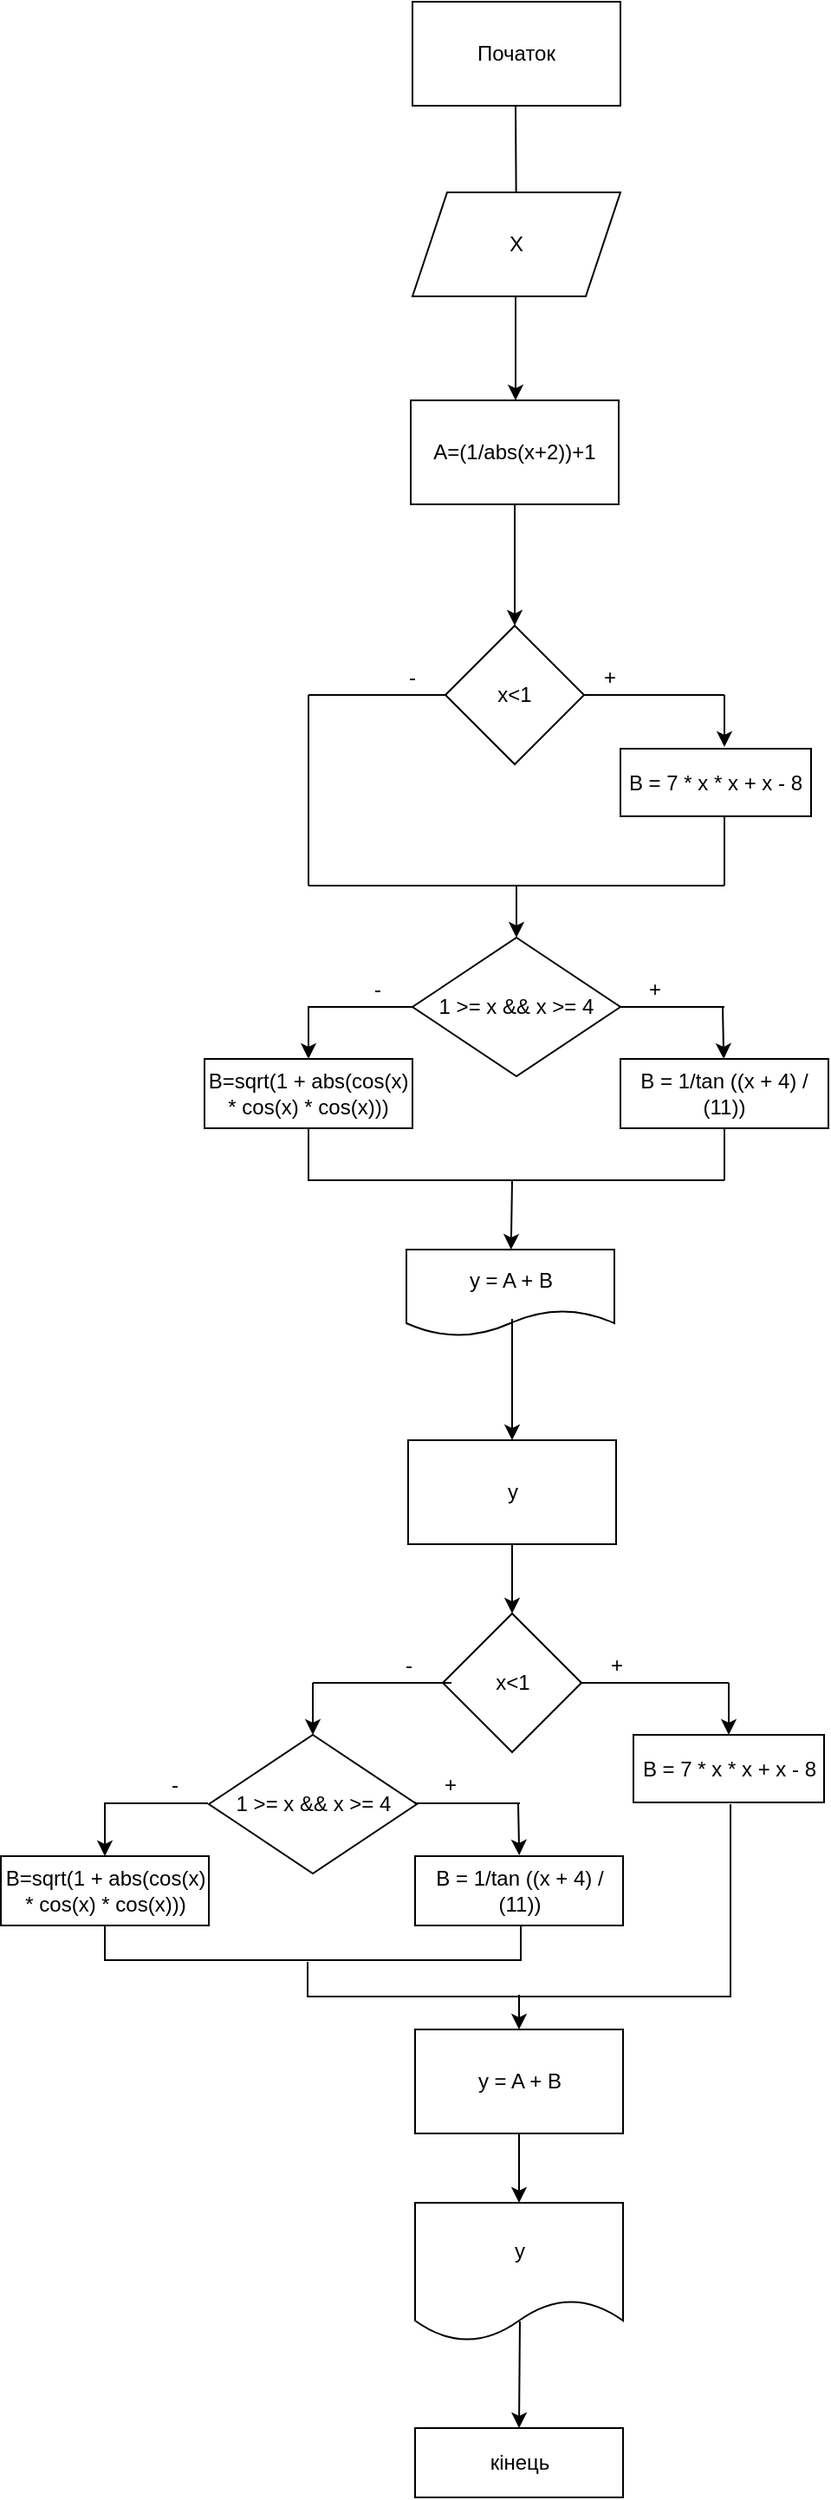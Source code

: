 <mxfile version="15.4.1" type="github">
  <diagram id="zSOYpsrUBCB2H4yTp7D8" name="Page-1">
    <mxGraphModel dx="1060" dy="2964" grid="1" gridSize="10" guides="1" tooltips="1" connect="1" arrows="1" fold="1" page="1" pageScale="1" pageWidth="827" pageHeight="1169" math="0" shadow="0">
      <root>
        <mxCell id="0" />
        <mxCell id="1" parent="0" />
        <mxCell id="IxU6LafEznbJiutgOqX1-1" value="Початок" style="whiteSpace=wrap;html=1;" parent="1" vertex="1">
          <mxGeometry x="320" y="-1600" width="120" height="60" as="geometry" />
        </mxCell>
        <mxCell id="IxU6LafEznbJiutgOqX1-2" value="" style="endArrow=classic;html=1;startArrow=none;" parent="1" source="IxU6LafEznbJiutgOqX1-4" edge="1">
          <mxGeometry width="50" height="50" relative="1" as="geometry">
            <mxPoint x="379.5" y="-1540" as="sourcePoint" />
            <mxPoint x="380" y="-1490" as="targetPoint" />
          </mxGeometry>
        </mxCell>
        <mxCell id="IxU6LafEznbJiutgOqX1-9" value="" style="edgeStyle=orthogonalEdgeStyle;orthogonalLoop=1;jettySize=auto;html=1;" parent="1" source="IxU6LafEznbJiutgOqX1-5" target="IxU6LafEznbJiutgOqX1-8" edge="1">
          <mxGeometry relative="1" as="geometry" />
        </mxCell>
        <mxCell id="IxU6LafEznbJiutgOqX1-5" value="A=(1/abs(x+2))+1" style="whiteSpace=wrap;html=1;" parent="1" vertex="1">
          <mxGeometry x="319" y="-1370" width="120" height="60" as="geometry" />
        </mxCell>
        <mxCell id="IxU6LafEznbJiutgOqX1-6" value="" style="endArrow=classic;html=1;" parent="1" edge="1">
          <mxGeometry width="50" height="50" relative="1" as="geometry">
            <mxPoint x="379.5" y="-1430" as="sourcePoint" />
            <mxPoint x="379.5" y="-1370" as="targetPoint" />
            <Array as="points">
              <mxPoint x="379.5" y="-1430" />
            </Array>
          </mxGeometry>
        </mxCell>
        <mxCell id="IxU6LafEznbJiutgOqX1-4" value="X" style="shape=parallelogram;perimeter=parallelogramPerimeter;whiteSpace=wrap;html=1;fixedSize=1;" parent="1" vertex="1">
          <mxGeometry x="320" y="-1490" width="120" height="60" as="geometry" />
        </mxCell>
        <mxCell id="IxU6LafEznbJiutgOqX1-7" value="" style="endArrow=none;html=1;" parent="1" target="IxU6LafEznbJiutgOqX1-4" edge="1">
          <mxGeometry width="50" height="50" relative="1" as="geometry">
            <mxPoint x="379.5" y="-1540" as="sourcePoint" />
            <mxPoint x="380" y="-1490" as="targetPoint" />
          </mxGeometry>
        </mxCell>
        <mxCell id="IxU6LafEznbJiutgOqX1-8" value="x&amp;lt;1" style="rhombus;whiteSpace=wrap;html=1;" parent="1" vertex="1">
          <mxGeometry x="339" y="-1240" width="80" height="80" as="geometry" />
        </mxCell>
        <mxCell id="IxU6LafEznbJiutgOqX1-14" value="" style="endArrow=none;html=1;" parent="1" edge="1">
          <mxGeometry width="50" height="50" relative="1" as="geometry">
            <mxPoint x="260" y="-1090" as="sourcePoint" />
            <mxPoint x="260" y="-1200" as="targetPoint" />
          </mxGeometry>
        </mxCell>
        <mxCell id="IxU6LafEznbJiutgOqX1-15" value="" style="endArrow=none;html=1;entryX=0;entryY=0.5;entryDx=0;entryDy=0;startArrow=none;" parent="1" target="IxU6LafEznbJiutgOqX1-8" edge="1">
          <mxGeometry width="50" height="50" relative="1" as="geometry">
            <mxPoint x="340" y="-1200" as="sourcePoint" />
            <mxPoint x="310" y="-1250" as="targetPoint" />
          </mxGeometry>
        </mxCell>
        <mxCell id="IxU6LafEznbJiutgOqX1-16" value="" style="endArrow=none;html=1;" parent="1" edge="1">
          <mxGeometry width="50" height="50" relative="1" as="geometry">
            <mxPoint x="419" y="-1200" as="sourcePoint" />
            <mxPoint x="500" y="-1200" as="targetPoint" />
            <Array as="points">
              <mxPoint x="460" y="-1200" />
              <mxPoint x="480" y="-1200" />
              <mxPoint x="500" y="-1200" />
            </Array>
          </mxGeometry>
        </mxCell>
        <mxCell id="IxU6LafEznbJiutgOqX1-18" value="" style="endArrow=classic;html=1;" parent="1" edge="1">
          <mxGeometry width="50" height="50" relative="1" as="geometry">
            <mxPoint x="500" y="-1200" as="sourcePoint" />
            <mxPoint x="500" y="-1170" as="targetPoint" />
          </mxGeometry>
        </mxCell>
        <mxCell id="IxU6LafEznbJiutgOqX1-19" value="B = 7 * x * x + x - 8" style="whiteSpace=wrap;html=1;" parent="1" vertex="1">
          <mxGeometry x="440" y="-1169" width="110" height="39" as="geometry" />
        </mxCell>
        <mxCell id="IxU6LafEznbJiutgOqX1-20" value="" style="endArrow=none;html=1;" parent="1" edge="1">
          <mxGeometry width="50" height="50" relative="1" as="geometry">
            <mxPoint x="500" y="-1090" as="sourcePoint" />
            <mxPoint x="500" y="-1130" as="targetPoint" />
          </mxGeometry>
        </mxCell>
        <mxCell id="IxU6LafEznbJiutgOqX1-21" value="" style="endArrow=none;html=1;" parent="1" edge="1">
          <mxGeometry width="50" height="50" relative="1" as="geometry">
            <mxPoint x="260" y="-1090" as="sourcePoint" />
            <mxPoint x="500" y="-1090" as="targetPoint" />
          </mxGeometry>
        </mxCell>
        <mxCell id="IxU6LafEznbJiutgOqX1-22" value="" style="endArrow=classic;html=1;" parent="1" edge="1">
          <mxGeometry width="50" height="50" relative="1" as="geometry">
            <mxPoint x="380" y="-1090" as="sourcePoint" />
            <mxPoint x="380" y="-1060" as="targetPoint" />
          </mxGeometry>
        </mxCell>
        <mxCell id="NKeIAIuWZHjS0LBFr3Ul-1" style="edgeStyle=orthogonalEdgeStyle;rounded=0;orthogonalLoop=1;jettySize=auto;html=1;exitX=0;exitY=0.5;exitDx=0;exitDy=0;entryX=0.5;entryY=0;entryDx=0;entryDy=0;" edge="1" parent="1" source="IxU6LafEznbJiutgOqX1-23" target="IxU6LafEznbJiutgOqX1-41">
          <mxGeometry relative="1" as="geometry">
            <mxPoint x="260" y="-970" as="targetPoint" />
          </mxGeometry>
        </mxCell>
        <mxCell id="IxU6LafEznbJiutgOqX1-23" value="1 &gt;= x &amp;&amp; x &gt;= 4" style="rhombus;whiteSpace=wrap;html=1;" parent="1" vertex="1">
          <mxGeometry x="320" y="-1060" width="120" height="80" as="geometry" />
        </mxCell>
        <mxCell id="IxU6LafEznbJiutgOqX1-26" value="" style="endArrow=none;html=1;" parent="1" edge="1">
          <mxGeometry width="50" height="50" relative="1" as="geometry">
            <mxPoint x="260" y="-1020" as="sourcePoint" />
            <mxPoint x="320" y="-1020" as="targetPoint" />
          </mxGeometry>
        </mxCell>
        <mxCell id="IxU6LafEznbJiutgOqX1-27" value="" style="endArrow=none;html=1;startArrow=none;exitX=0;exitY=1;exitDx=0;exitDy=0;" parent="1" source="IxU6LafEznbJiutgOqX1-52" edge="1">
          <mxGeometry width="50" height="50" relative="1" as="geometry">
            <mxPoint x="439" y="-1020" as="sourcePoint" />
            <mxPoint x="500" y="-1020" as="targetPoint" />
          </mxGeometry>
        </mxCell>
        <mxCell id="IxU6LafEznbJiutgOqX1-29" value="" style="endArrow=classic;html=1;" parent="1" target="IxU6LafEznbJiutgOqX1-30" edge="1">
          <mxGeometry width="50" height="50" relative="1" as="geometry">
            <mxPoint x="499" y="-1020" as="sourcePoint" />
            <mxPoint x="500" y="-980" as="targetPoint" />
          </mxGeometry>
        </mxCell>
        <mxCell id="IxU6LafEznbJiutgOqX1-30" value="B = 1/tan ((x + 4) / (11))" style="whiteSpace=wrap;html=1;direction=west;" parent="1" vertex="1">
          <mxGeometry x="440" y="-990" width="120" height="40" as="geometry" />
        </mxCell>
        <mxCell id="IxU6LafEznbJiutgOqX1-32" value="" style="endArrow=none;html=1;" parent="1" edge="1">
          <mxGeometry width="50" height="50" relative="1" as="geometry">
            <mxPoint x="500" y="-920" as="sourcePoint" />
            <mxPoint x="500" y="-950" as="targetPoint" />
          </mxGeometry>
        </mxCell>
        <mxCell id="IxU6LafEznbJiutgOqX1-33" value="" style="endArrow=none;html=1;exitX=0.5;exitY=1;exitDx=0;exitDy=0;rounded=0;" parent="1" edge="1" source="IxU6LafEznbJiutgOqX1-41">
          <mxGeometry width="50" height="50" relative="1" as="geometry">
            <mxPoint x="260" y="-920" as="sourcePoint" />
            <mxPoint x="500" y="-920" as="targetPoint" />
            <Array as="points">
              <mxPoint x="260" y="-920" />
            </Array>
          </mxGeometry>
        </mxCell>
        <mxCell id="IxU6LafEznbJiutgOqX1-41" value="B=sqrt(1 + abs(cos(x) * cos(x) * cos(x)))" style="whiteSpace=wrap;html=1;" parent="1" vertex="1">
          <mxGeometry x="200" y="-990" width="120" height="40" as="geometry" />
        </mxCell>
        <mxCell id="IxU6LafEznbJiutgOqX1-46" value="+" style="text;html=1;strokeColor=none;fillColor=none;align=center;verticalAlign=middle;whiteSpace=wrap;" parent="1" vertex="1">
          <mxGeometry x="414" y="-1220" width="40" height="20" as="geometry" />
        </mxCell>
        <mxCell id="IxU6LafEznbJiutgOqX1-48" value="" style="endArrow=none;html=1;startArrow=none;" parent="1" source="IxU6LafEznbJiutgOqX1-50" edge="1">
          <mxGeometry width="50" height="50" relative="1" as="geometry">
            <mxPoint x="260" y="-1200" as="sourcePoint" />
            <mxPoint x="339" y="-1200" as="targetPoint" />
          </mxGeometry>
        </mxCell>
        <mxCell id="IxU6LafEznbJiutgOqX1-50" value="-" style="text;html=1;strokeColor=none;fillColor=none;align=center;verticalAlign=middle;whiteSpace=wrap;" parent="1" vertex="1">
          <mxGeometry x="300" y="-1220" width="40" height="20" as="geometry" />
        </mxCell>
        <mxCell id="IxU6LafEznbJiutgOqX1-51" value="" style="endArrow=none;html=1;entryX=1;entryY=1;entryDx=0;entryDy=0;" parent="1" target="IxU6LafEznbJiutgOqX1-50" edge="1">
          <mxGeometry width="50" height="50" relative="1" as="geometry">
            <mxPoint x="260" y="-1200" as="sourcePoint" />
            <mxPoint x="339" y="-1200" as="targetPoint" />
          </mxGeometry>
        </mxCell>
        <mxCell id="IxU6LafEznbJiutgOqX1-52" value="+" style="text;html=1;strokeColor=none;fillColor=none;align=center;verticalAlign=middle;whiteSpace=wrap;" parent="1" vertex="1">
          <mxGeometry x="440" y="-1040" width="40" height="20" as="geometry" />
        </mxCell>
        <mxCell id="IxU6LafEznbJiutgOqX1-53" value="" style="endArrow=none;html=1;" parent="1" target="IxU6LafEznbJiutgOqX1-52" edge="1">
          <mxGeometry width="50" height="50" relative="1" as="geometry">
            <mxPoint x="439" y="-1020" as="sourcePoint" />
            <mxPoint x="500" y="-1020" as="targetPoint" />
          </mxGeometry>
        </mxCell>
        <mxCell id="IxU6LafEznbJiutgOqX1-54" value="-" style="text;html=1;strokeColor=none;fillColor=none;align=center;verticalAlign=middle;whiteSpace=wrap;" parent="1" vertex="1">
          <mxGeometry x="280" y="-1040" width="40" height="20" as="geometry" />
        </mxCell>
        <mxCell id="IxU6LafEznbJiutgOqX1-57" value="" style="endArrow=classic;html=1;" parent="1" target="IxU6LafEznbJiutgOqX1-58" edge="1">
          <mxGeometry width="50" height="50" relative="1" as="geometry">
            <mxPoint x="377.5" y="-920" as="sourcePoint" />
            <mxPoint x="377.5" y="-890" as="targetPoint" />
          </mxGeometry>
        </mxCell>
        <mxCell id="IxU6LafEznbJiutgOqX1-58" value="y = A + B" style="shape=document;whiteSpace=wrap;html=1;boundedLbl=1;" parent="1" vertex="1">
          <mxGeometry x="316.5" y="-880" width="120" height="50" as="geometry" />
        </mxCell>
        <mxCell id="IxU6LafEznbJiutgOqX1-59" value="x&amp;lt;1" style="rhombus;whiteSpace=wrap;html=1;" parent="1" vertex="1">
          <mxGeometry x="337.5" y="-670" width="80" height="80" as="geometry" />
        </mxCell>
        <mxCell id="IxU6LafEznbJiutgOqX1-61" value="" style="endArrow=none;html=1;exitX=1;exitY=0.5;exitDx=0;exitDy=0;" parent="1" source="IxU6LafEznbJiutgOqX1-59" edge="1">
          <mxGeometry width="50" height="50" relative="1" as="geometry">
            <mxPoint x="421.5" y="-630" as="sourcePoint" />
            <mxPoint x="502.5" y="-630" as="targetPoint" />
          </mxGeometry>
        </mxCell>
        <mxCell id="IxU6LafEznbJiutgOqX1-62" value="" style="endArrow=none;html=1;" parent="1" edge="1">
          <mxGeometry width="50" height="50" relative="1" as="geometry">
            <mxPoint x="262.5" y="-630" as="sourcePoint" />
            <mxPoint x="342.5" y="-630" as="targetPoint" />
          </mxGeometry>
        </mxCell>
        <mxCell id="IxU6LafEznbJiutgOqX1-63" value="" style="endArrow=classic;html=1;" parent="1" edge="1">
          <mxGeometry width="50" height="50" relative="1" as="geometry">
            <mxPoint x="502.5" y="-630" as="sourcePoint" />
            <mxPoint x="502.5" y="-600" as="targetPoint" />
          </mxGeometry>
        </mxCell>
        <mxCell id="IxU6LafEznbJiutgOqX1-64" value="" style="endArrow=classic;html=1;" parent="1" edge="1">
          <mxGeometry width="50" height="50" relative="1" as="geometry">
            <mxPoint x="262.5" y="-630" as="sourcePoint" />
            <mxPoint x="262.5" y="-600" as="targetPoint" />
          </mxGeometry>
        </mxCell>
        <mxCell id="IxU6LafEznbJiutgOqX1-66" value="B = 7 * x * x + x - 8" style="whiteSpace=wrap;html=1;" parent="1" vertex="1">
          <mxGeometry x="447.5" y="-600" width="110" height="39" as="geometry" />
        </mxCell>
        <mxCell id="IxU6LafEznbJiutgOqX1-67" value="1 &gt;= x &amp;&amp; x &gt;= 4" style="rhombus;whiteSpace=wrap;html=1;" parent="1" vertex="1">
          <mxGeometry x="202.5" y="-600" width="120" height="80" as="geometry" />
        </mxCell>
        <mxCell id="IxU6LafEznbJiutgOqX1-68" value="" style="endArrow=none;html=1;" parent="1" edge="1">
          <mxGeometry width="50" height="50" relative="1" as="geometry">
            <mxPoint x="142" y="-560.52" as="sourcePoint" />
            <mxPoint x="202" y="-560.52" as="targetPoint" />
          </mxGeometry>
        </mxCell>
        <mxCell id="IxU6LafEznbJiutgOqX1-69" value="" style="endArrow=none;html=1;startArrow=none;exitX=0;exitY=1;exitDx=0;exitDy=0;" parent="1" edge="1">
          <mxGeometry width="50" height="50" relative="1" as="geometry">
            <mxPoint x="322" y="-560.52" as="sourcePoint" />
            <mxPoint x="382" y="-560.52" as="targetPoint" />
          </mxGeometry>
        </mxCell>
        <mxCell id="IxU6LafEznbJiutgOqX1-71" value="" style="endArrow=classic;html=1;" parent="1" edge="1">
          <mxGeometry width="50" height="50" relative="1" as="geometry">
            <mxPoint x="381" y="-560.52" as="sourcePoint" />
            <mxPoint x="381.6" y="-530.52" as="targetPoint" />
          </mxGeometry>
        </mxCell>
        <mxCell id="IxU6LafEznbJiutgOqX1-74" value="" style="endArrow=none;html=1;" parent="1" edge="1">
          <mxGeometry width="50" height="50" relative="1" as="geometry">
            <mxPoint x="321" y="-560.52" as="sourcePoint" />
            <mxPoint x="322" y="-560.996" as="targetPoint" />
          </mxGeometry>
        </mxCell>
        <mxCell id="IxU6LafEznbJiutgOqX1-77" value="" style="endArrow=classic;html=1;" parent="1" edge="1">
          <mxGeometry width="50" height="50" relative="1" as="geometry">
            <mxPoint x="142.5" y="-561" as="sourcePoint" />
            <mxPoint x="142.5" y="-530" as="targetPoint" />
          </mxGeometry>
        </mxCell>
        <mxCell id="IxU6LafEznbJiutgOqX1-83" value="" style="endArrow=none;html=1;" parent="1" edge="1">
          <mxGeometry width="50" height="50" relative="1" as="geometry">
            <mxPoint x="262" y="-460" as="sourcePoint" />
            <mxPoint x="262" y="-460" as="targetPoint" />
          </mxGeometry>
        </mxCell>
        <mxCell id="IxU6LafEznbJiutgOqX1-75" value="B = 1/tan ((x + 4) / (11))" style="whiteSpace=wrap;html=1;direction=west;" parent="1" vertex="1">
          <mxGeometry x="321.5" y="-530" width="120" height="40" as="geometry" />
        </mxCell>
        <mxCell id="IxU6LafEznbJiutgOqX1-91" value="B=sqrt(1 + abs(cos(x) * cos(x) * cos(x)))" style="whiteSpace=wrap;html=1;" parent="1" vertex="1">
          <mxGeometry x="82.5" y="-530" width="120" height="40" as="geometry" />
        </mxCell>
        <mxCell id="IxU6LafEznbJiutgOqX1-94" value="" style="endArrow=none;html=1;rounded=0;" parent="1" edge="1">
          <mxGeometry width="50" height="50" relative="1" as="geometry">
            <mxPoint x="142.5" y="-490" as="sourcePoint" />
            <mxPoint x="382.5" y="-490" as="targetPoint" />
            <Array as="points">
              <mxPoint x="142.5" y="-470" />
              <mxPoint x="382.5" y="-470" />
            </Array>
          </mxGeometry>
        </mxCell>
        <mxCell id="IxU6LafEznbJiutgOqX1-95" value="" style="endArrow=none;html=1;rounded=0;" parent="1" edge="1">
          <mxGeometry width="50" height="50" relative="1" as="geometry">
            <mxPoint x="259.5" y="-469" as="sourcePoint" />
            <mxPoint x="503.5" y="-560" as="targetPoint" />
            <Array as="points">
              <mxPoint x="259.5" y="-449" />
              <mxPoint x="503.5" y="-449" />
            </Array>
          </mxGeometry>
        </mxCell>
        <mxCell id="IxU6LafEznbJiutgOqX1-96" value="" style="endArrow=classic;html=1;" parent="1" target="IxU6LafEznbJiutgOqX1-97" edge="1">
          <mxGeometry width="50" height="50" relative="1" as="geometry">
            <mxPoint x="381.5" y="-450" as="sourcePoint" />
            <mxPoint x="381.5" y="-420" as="targetPoint" />
          </mxGeometry>
        </mxCell>
        <mxCell id="IxU6LafEznbJiutgOqX1-97" value="y = A + B" style="whiteSpace=wrap;html=1;" parent="1" vertex="1">
          <mxGeometry x="321.5" y="-430" width="120" height="60" as="geometry" />
        </mxCell>
        <mxCell id="IxU6LafEznbJiutgOqX1-98" value="y" style="whiteSpace=wrap;html=1;" parent="1" vertex="1">
          <mxGeometry x="317.5" y="-770" width="120" height="60" as="geometry" />
        </mxCell>
        <mxCell id="IxU6LafEznbJiutgOqX1-103" value="" style="endArrow=classic;html=1;entryX=0.5;entryY=0;entryDx=0;entryDy=0;exitX=0.5;exitY=1;exitDx=0;exitDy=0;" parent="1" source="IxU6LafEznbJiutgOqX1-98" target="IxU6LafEznbJiutgOqX1-59" edge="1">
          <mxGeometry width="50" height="50" relative="1" as="geometry">
            <mxPoint x="389.25" y="-720" as="sourcePoint" />
            <mxPoint x="445.25" y="-770" as="targetPoint" />
          </mxGeometry>
        </mxCell>
        <mxCell id="IxU6LafEznbJiutgOqX1-104" value="" style="endArrow=classic;html=1;entryX=0.5;entryY=0;entryDx=0;entryDy=0;" parent="1" target="IxU6LafEznbJiutgOqX1-98" edge="1">
          <mxGeometry width="50" height="50" relative="1" as="geometry">
            <mxPoint x="377.5" y="-840" as="sourcePoint" />
            <mxPoint x="427.5" y="-890" as="targetPoint" />
          </mxGeometry>
        </mxCell>
        <mxCell id="IxU6LafEznbJiutgOqX1-105" value="+" style="text;html=1;strokeColor=none;fillColor=none;align=center;verticalAlign=middle;whiteSpace=wrap;" parent="1" vertex="1">
          <mxGeometry x="417.5" y="-650" width="40" height="20" as="geometry" />
        </mxCell>
        <mxCell id="IxU6LafEznbJiutgOqX1-106" value="-" style="text;html=1;strokeColor=none;fillColor=none;align=center;verticalAlign=middle;whiteSpace=wrap;" parent="1" vertex="1">
          <mxGeometry x="297.5" y="-650" width="40" height="20" as="geometry" />
        </mxCell>
        <mxCell id="IxU6LafEznbJiutgOqX1-107" value="+" style="text;html=1;strokeColor=none;fillColor=none;align=center;verticalAlign=middle;whiteSpace=wrap;" parent="1" vertex="1">
          <mxGeometry x="321.5" y="-581" width="40" height="20" as="geometry" />
        </mxCell>
        <mxCell id="IxU6LafEznbJiutgOqX1-108" value="-" style="text;html=1;strokeColor=none;fillColor=none;align=center;verticalAlign=middle;whiteSpace=wrap;" parent="1" vertex="1">
          <mxGeometry x="162.5" y="-581" width="40" height="20" as="geometry" />
        </mxCell>
        <mxCell id="IxU6LafEznbJiutgOqX1-112" value="" style="endArrow=classic;html=1;entryX=0.5;entryY=0;entryDx=0;entryDy=0;exitX=0.5;exitY=1;exitDx=0;exitDy=0;" parent="1" source="IxU6LafEznbJiutgOqX1-97" edge="1">
          <mxGeometry width="50" height="50" relative="1" as="geometry">
            <mxPoint x="376.5" y="-370" as="sourcePoint" />
            <mxPoint x="381.5" y="-330" as="targetPoint" />
          </mxGeometry>
        </mxCell>
        <mxCell id="IxU6LafEznbJiutgOqX1-114" value="кінець" style="whiteSpace=wrap;html=1;" parent="1" vertex="1">
          <mxGeometry x="321.5" y="-200" width="120" height="40" as="geometry" />
        </mxCell>
        <mxCell id="IxU6LafEznbJiutgOqX1-115" value="" style="endArrow=classic;html=1;entryX=0.5;entryY=0;entryDx=0;entryDy=0;exitX=0.504;exitY=0.856;exitDx=0;exitDy=0;exitPerimeter=0;" parent="1" source="ckBzl4v3mcuMGB9SWNMW-1" target="IxU6LafEznbJiutgOqX1-114" edge="1">
          <mxGeometry width="50" height="50" relative="1" as="geometry">
            <mxPoint x="381.5" y="-250" as="sourcePoint" />
            <mxPoint x="426.5" y="-350" as="targetPoint" />
          </mxGeometry>
        </mxCell>
        <mxCell id="ckBzl4v3mcuMGB9SWNMW-1" value="y" style="shape=document;whiteSpace=wrap;html=1;boundedLbl=1;rounded=1;" parent="1" vertex="1">
          <mxGeometry x="321.5" y="-330" width="120" height="80" as="geometry" />
        </mxCell>
      </root>
    </mxGraphModel>
  </diagram>
</mxfile>
